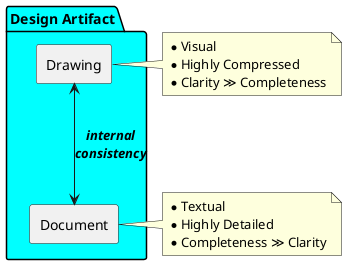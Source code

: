 @startuml design-internal-consistency

allowmixing

top to bottom direction

skinparam componentStyle rectangle

package "Design Artifact" as artifact #Cyan {
  component "Drawing" as drawing
  component "Document" as document

  drawing <--> document: "**//internal//**\n**//consistency//**"
}

note right of drawing
  * Visual
  * Highly Compressed
  * Clarity ≫ Completeness
end note

note right of document
  * Textual
  * Highly Detailed
  * Completeness ≫ Clarity
end note

@enduml